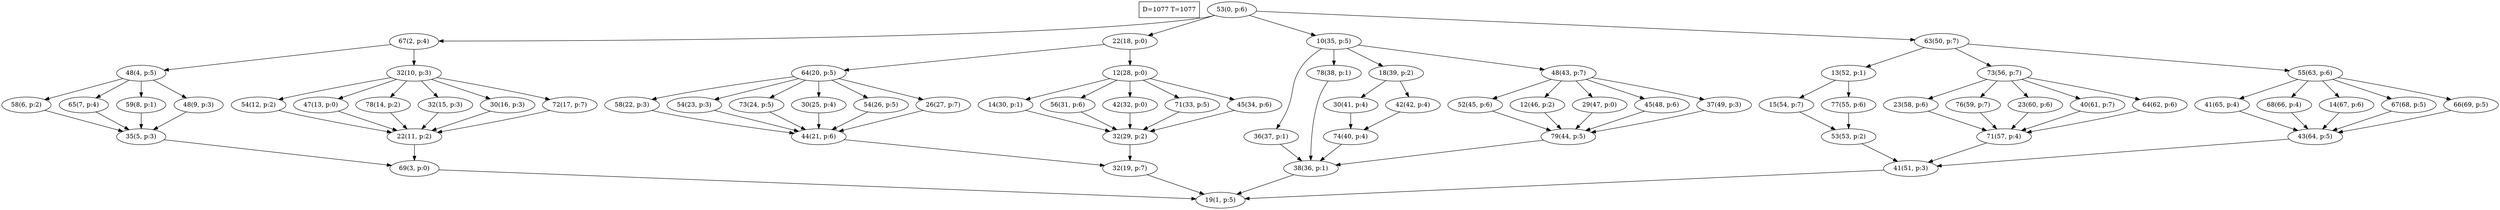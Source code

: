 digraph Task {
i [shape=box, label="D=1077 T=1077"]; 
0 [label="53(0, p:6)"];
1 [label="19(1, p:5)"];
2 [label="67(2, p:4)"];
3 [label="69(3, p:0)"];
4 [label="48(4, p:5)"];
5 [label="35(5, p:3)"];
6 [label="58(6, p:2)"];
7 [label="65(7, p:4)"];
8 [label="59(8, p:1)"];
9 [label="48(9, p:3)"];
10 [label="32(10, p:3)"];
11 [label="22(11, p:2)"];
12 [label="54(12, p:2)"];
13 [label="47(13, p:0)"];
14 [label="78(14, p:2)"];
15 [label="32(15, p:3)"];
16 [label="30(16, p:3)"];
17 [label="72(17, p:7)"];
18 [label="22(18, p:0)"];
19 [label="32(19, p:7)"];
20 [label="64(20, p:5)"];
21 [label="44(21, p:6)"];
22 [label="58(22, p:3)"];
23 [label="54(23, p:3)"];
24 [label="73(24, p:5)"];
25 [label="30(25, p:4)"];
26 [label="54(26, p:5)"];
27 [label="26(27, p:7)"];
28 [label="12(28, p:0)"];
29 [label="32(29, p:2)"];
30 [label="14(30, p:1)"];
31 [label="56(31, p:6)"];
32 [label="42(32, p:0)"];
33 [label="71(33, p:5)"];
34 [label="45(34, p:6)"];
35 [label="10(35, p:5)"];
36 [label="38(36, p:1)"];
37 [label="36(37, p:1)"];
38 [label="78(38, p:1)"];
39 [label="18(39, p:2)"];
40 [label="74(40, p:4)"];
41 [label="30(41, p:4)"];
42 [label="42(42, p:4)"];
43 [label="48(43, p:7)"];
44 [label="79(44, p:5)"];
45 [label="52(45, p:6)"];
46 [label="12(46, p:2)"];
47 [label="29(47, p:0)"];
48 [label="45(48, p:6)"];
49 [label="37(49, p:3)"];
50 [label="63(50, p:7)"];
51 [label="41(51, p:3)"];
52 [label="13(52, p:1)"];
53 [label="53(53, p:2)"];
54 [label="15(54, p:7)"];
55 [label="77(55, p:6)"];
56 [label="73(56, p:7)"];
57 [label="71(57, p:4)"];
58 [label="23(58, p:6)"];
59 [label="76(59, p:7)"];
60 [label="23(60, p:6)"];
61 [label="40(61, p:7)"];
62 [label="64(62, p:6)"];
63 [label="55(63, p:6)"];
64 [label="43(64, p:5)"];
65 [label="41(65, p:4)"];
66 [label="68(66, p:4)"];
67 [label="14(67, p:6)"];
68 [label="67(68, p:5)"];
69 [label="66(69, p:5)"];
0 -> 2;
0 -> 18;
0 -> 35;
0 -> 50;
2 -> 4;
2 -> 10;
3 -> 1;
4 -> 6;
4 -> 7;
4 -> 8;
4 -> 9;
5 -> 3;
6 -> 5;
7 -> 5;
8 -> 5;
9 -> 5;
10 -> 12;
10 -> 13;
10 -> 14;
10 -> 15;
10 -> 16;
10 -> 17;
11 -> 3;
12 -> 11;
13 -> 11;
14 -> 11;
15 -> 11;
16 -> 11;
17 -> 11;
18 -> 20;
18 -> 28;
19 -> 1;
20 -> 22;
20 -> 23;
20 -> 24;
20 -> 25;
20 -> 26;
20 -> 27;
21 -> 19;
22 -> 21;
23 -> 21;
24 -> 21;
25 -> 21;
26 -> 21;
27 -> 21;
28 -> 30;
28 -> 31;
28 -> 32;
28 -> 33;
28 -> 34;
29 -> 19;
30 -> 29;
31 -> 29;
32 -> 29;
33 -> 29;
34 -> 29;
35 -> 37;
35 -> 38;
35 -> 39;
35 -> 43;
36 -> 1;
37 -> 36;
38 -> 36;
39 -> 41;
39 -> 42;
40 -> 36;
41 -> 40;
42 -> 40;
43 -> 45;
43 -> 46;
43 -> 47;
43 -> 48;
43 -> 49;
44 -> 36;
45 -> 44;
46 -> 44;
47 -> 44;
48 -> 44;
49 -> 44;
50 -> 52;
50 -> 56;
50 -> 63;
51 -> 1;
52 -> 54;
52 -> 55;
53 -> 51;
54 -> 53;
55 -> 53;
56 -> 58;
56 -> 59;
56 -> 60;
56 -> 61;
56 -> 62;
57 -> 51;
58 -> 57;
59 -> 57;
60 -> 57;
61 -> 57;
62 -> 57;
63 -> 65;
63 -> 66;
63 -> 67;
63 -> 68;
63 -> 69;
64 -> 51;
65 -> 64;
66 -> 64;
67 -> 64;
68 -> 64;
69 -> 64;
}